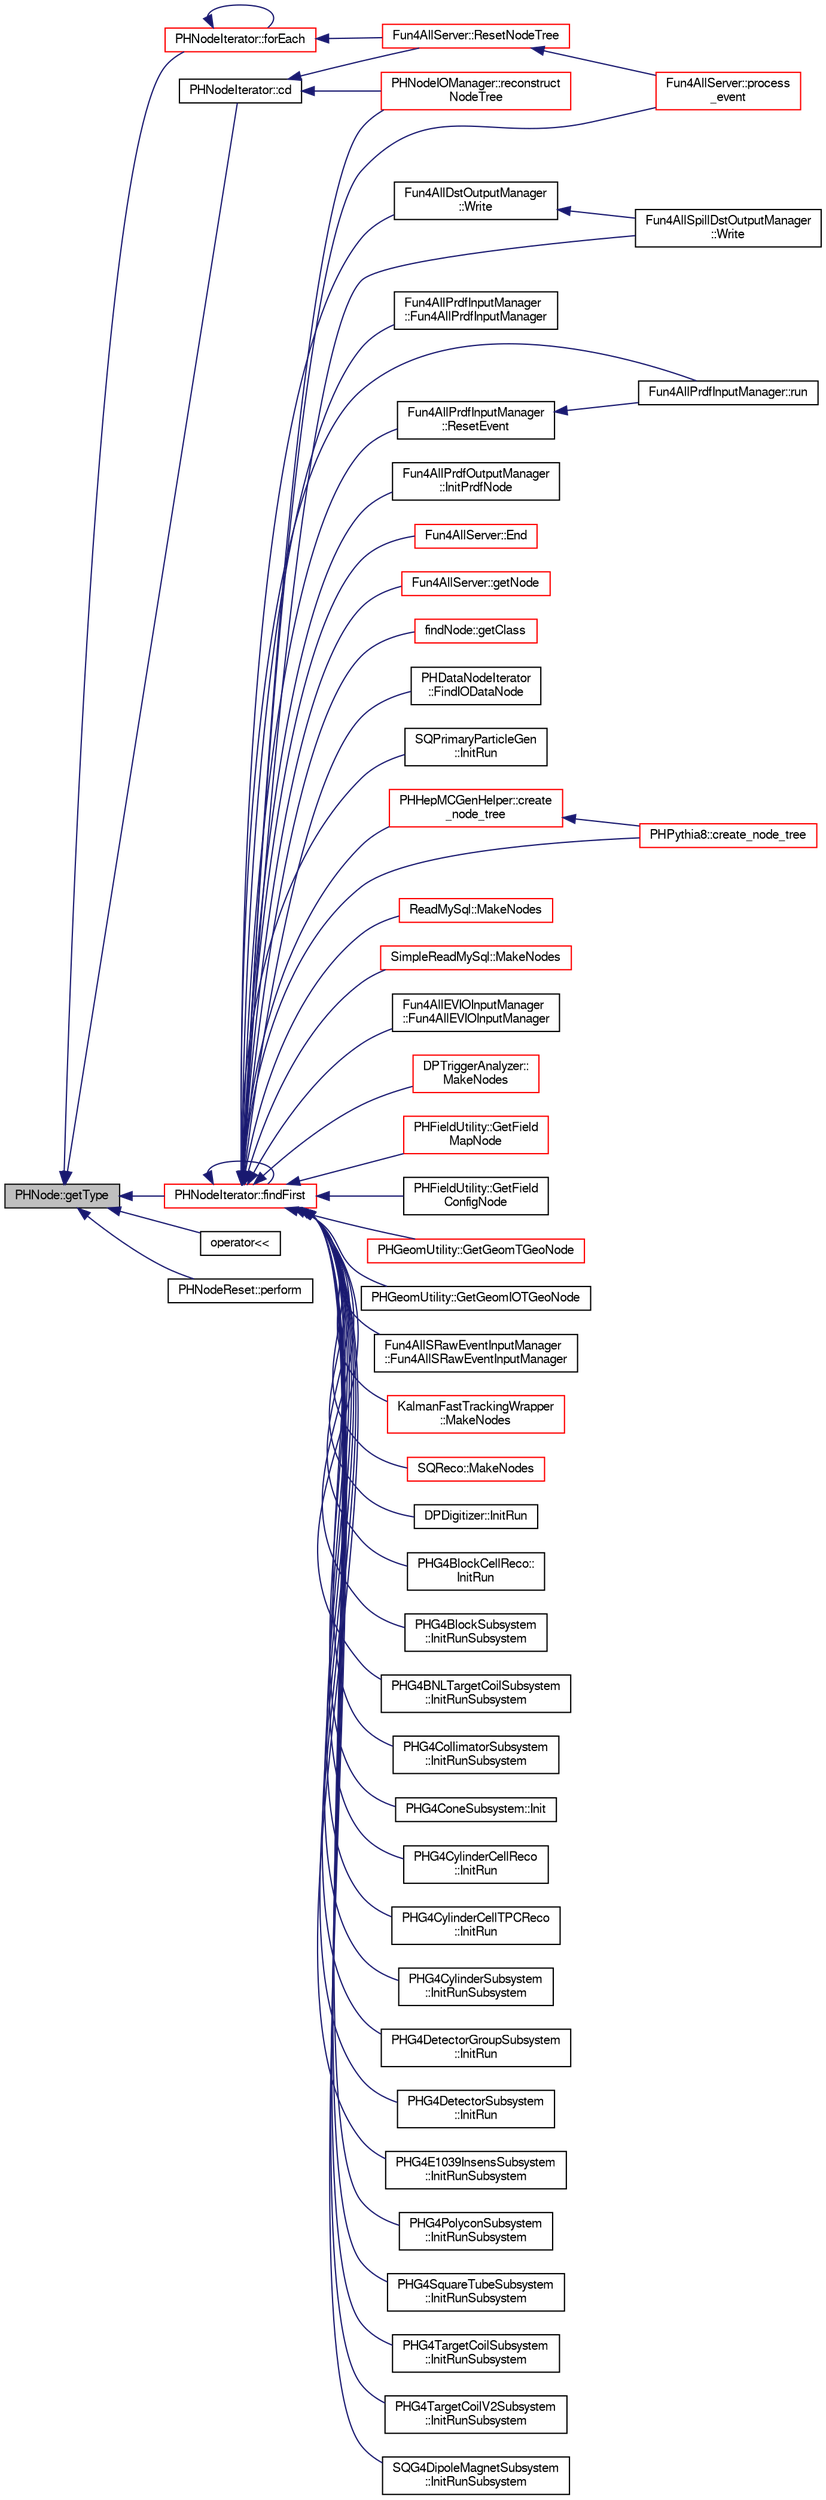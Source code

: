 digraph "PHNode::getType"
{
  bgcolor="transparent";
  edge [fontname="FreeSans",fontsize="10",labelfontname="FreeSans",labelfontsize="10"];
  node [fontname="FreeSans",fontsize="10",shape=record];
  rankdir="LR";
  Node1 [label="PHNode::getType",height=0.2,width=0.4,color="black", fillcolor="grey75", style="filled" fontcolor="black"];
  Node1 -> Node2 [dir="back",color="midnightblue",fontsize="10",style="solid",fontname="FreeSans"];
  Node2 [label="PHNodeIterator::cd",height=0.2,width=0.4,color="black",URL="$d5/d07/classPHNodeIterator.html#a4cfa0490b6522394b13723c7db38a3a6"];
  Node2 -> Node3 [dir="back",color="midnightblue",fontsize="10",style="solid",fontname="FreeSans"];
  Node3 [label="Fun4AllServer::ResetNodeTree",height=0.2,width=0.4,color="red",URL="$da/d29/classFun4AllServer.html#ab2479a9a3e45d51118e308597acd5228"];
  Node3 -> Node4 [dir="back",color="midnightblue",fontsize="10",style="solid",fontname="FreeSans"];
  Node4 [label="Fun4AllServer::process\l_event",height=0.2,width=0.4,color="red",URL="$da/d29/classFun4AllServer.html#a6a65a944dfb40966ace97d35ab1f7942"];
  Node2 -> Node5 [dir="back",color="midnightblue",fontsize="10",style="solid",fontname="FreeSans"];
  Node5 [label="PHNodeIOManager::reconstruct\lNodeTree",height=0.2,width=0.4,color="red",URL="$d7/d4d/classPHNodeIOManager.html#a3882997324989c7dd04e9f6b728af7db"];
  Node1 -> Node6 [dir="back",color="midnightblue",fontsize="10",style="solid",fontname="FreeSans"];
  Node6 [label="PHNodeIterator::findFirst",height=0.2,width=0.4,color="red",URL="$d5/d07/classPHNodeIterator.html#aea98bf8619af59b1212a94fb32106baa"];
  Node6 -> Node7 [dir="back",color="midnightblue",fontsize="10",style="solid",fontname="FreeSans"];
  Node7 [label="Fun4AllDstOutputManager\l::Write",height=0.2,width=0.4,color="black",URL="$da/daa/classFun4AllDstOutputManager.html#aa4b5b519c6db1540d03007c8c21436fc",tooltip="write starting from given node "];
  Node7 -> Node8 [dir="back",color="midnightblue",fontsize="10",style="solid",fontname="FreeSans"];
  Node8 [label="Fun4AllSpillDstOutputManager\l::Write",height=0.2,width=0.4,color="black",URL="$df/d00/classFun4AllSpillDstOutputManager.html#afc78ee607603c2c42abdecc2b2000001",tooltip="write starting from given node "];
  Node6 -> Node9 [dir="back",color="midnightblue",fontsize="10",style="solid",fontname="FreeSans"];
  Node9 [label="Fun4AllPrdfInputManager\l::Fun4AllPrdfInputManager",height=0.2,width=0.4,color="black",URL="$da/dd8/classFun4AllPrdfInputManager.html#a36fdaca3254cbb07a00af64b10488385"];
  Node6 -> Node10 [dir="back",color="midnightblue",fontsize="10",style="solid",fontname="FreeSans"];
  Node10 [label="Fun4AllPrdfInputManager::run",height=0.2,width=0.4,color="black",URL="$da/dd8/classFun4AllPrdfInputManager.html#ac3f313ef5571ce32cd40799791e2ea56"];
  Node6 -> Node11 [dir="back",color="midnightblue",fontsize="10",style="solid",fontname="FreeSans"];
  Node11 [label="Fun4AllPrdfInputManager\l::ResetEvent",height=0.2,width=0.4,color="black",URL="$da/dd8/classFun4AllPrdfInputManager.html#a4d3e00664417e9198d9fab5d4c336f97"];
  Node11 -> Node10 [dir="back",color="midnightblue",fontsize="10",style="solid",fontname="FreeSans"];
  Node6 -> Node12 [dir="back",color="midnightblue",fontsize="10",style="solid",fontname="FreeSans"];
  Node12 [label="Fun4AllPrdfOutputManager\l::InitPrdfNode",height=0.2,width=0.4,color="black",URL="$d6/dc8/classFun4AllPrdfOutputManager.html#a1d891012ff50062628d053f825426c80",tooltip="PRDF node initialization [class specific method]. "];
  Node6 -> Node4 [dir="back",color="midnightblue",fontsize="10",style="solid",fontname="FreeSans"];
  Node6 -> Node13 [dir="back",color="midnightblue",fontsize="10",style="solid",fontname="FreeSans"];
  Node13 [label="Fun4AllServer::End",height=0.2,width=0.4,color="red",URL="$da/d29/classFun4AllServer.html#ab7263450319ca1d5029209fde26a7af8"];
  Node6 -> Node14 [dir="back",color="midnightblue",fontsize="10",style="solid",fontname="FreeSans"];
  Node14 [label="Fun4AllServer::getNode",height=0.2,width=0.4,color="red",URL="$da/d29/classFun4AllServer.html#ac42fd391b795d9605811abb9394c2011"];
  Node6 -> Node15 [dir="back",color="midnightblue",fontsize="10",style="solid",fontname="FreeSans"];
  Node15 [label="findNode::getClass",height=0.2,width=0.4,color="red",URL="$da/dc3/namespacefindNode.html#af4793f47e215cb6b0d51e0a9303a4382"];
  Node6 -> Node16 [dir="back",color="midnightblue",fontsize="10",style="solid",fontname="FreeSans"];
  Node16 [label="PHDataNodeIterator\l::FindIODataNode",height=0.2,width=0.4,color="black",URL="$d7/ddf/classPHDataNodeIterator.html#ae27304781fe696bd4aec95829c076cfc"];
  Node6 -> Node5 [dir="back",color="midnightblue",fontsize="10",style="solid",fontname="FreeSans"];
  Node6 -> Node6 [dir="back",color="midnightblue",fontsize="10",style="solid",fontname="FreeSans"];
  Node6 -> Node17 [dir="back",color="midnightblue",fontsize="10",style="solid",fontname="FreeSans"];
  Node17 [label="SQPrimaryParticleGen\l::InitRun",height=0.2,width=0.4,color="black",URL="$d4/d06/classSQPrimaryParticleGen.html#a3089360fe1b2fd95de23dd28219b32f6"];
  Node6 -> Node18 [dir="back",color="midnightblue",fontsize="10",style="solid",fontname="FreeSans"];
  Node18 [label="PHHepMCGenHelper::create\l_node_tree",height=0.2,width=0.4,color="red",URL="$dd/d2a/classPHHepMCGenHelper.html#a78f26357d1f0720a4bfa89589a3c4eff",tooltip="init interface nodes "];
  Node18 -> Node19 [dir="back",color="midnightblue",fontsize="10",style="solid",fontname="FreeSans"];
  Node19 [label="PHPythia8::create_node_tree",height=0.2,width=0.4,color="red",URL="$d9/d3a/classPHPythia8.html#ac4318ac935ae3bb3fdbbafadaaeadab6"];
  Node6 -> Node19 [dir="back",color="midnightblue",fontsize="10",style="solid",fontname="FreeSans"];
  Node6 -> Node20 [dir="back",color="midnightblue",fontsize="10",style="solid",fontname="FreeSans"];
  Node20 [label="ReadMySql::MakeNodes",height=0.2,width=0.4,color="red",URL="$db/dda/classReadMySql.html#a893da68c47d48aaa94b6a6befdb4ab85"];
  Node6 -> Node21 [dir="back",color="midnightblue",fontsize="10",style="solid",fontname="FreeSans"];
  Node21 [label="SimpleReadMySql::MakeNodes",height=0.2,width=0.4,color="red",URL="$d0/d68/classSimpleReadMySql.html#a650a5f65ee1634450425061b781ec942"];
  Node6 -> Node22 [dir="back",color="midnightblue",fontsize="10",style="solid",fontname="FreeSans"];
  Node22 [label="Fun4AllEVIOInputManager\l::Fun4AllEVIOInputManager",height=0.2,width=0.4,color="black",URL="$d3/d97/classFun4AllEVIOInputManager.html#af15bc51c0267a3e6f959339b512f491e"];
  Node6 -> Node8 [dir="back",color="midnightblue",fontsize="10",style="solid",fontname="FreeSans"];
  Node6 -> Node23 [dir="back",color="midnightblue",fontsize="10",style="solid",fontname="FreeSans"];
  Node23 [label="DPTriggerAnalyzer::\lMakeNodes",height=0.2,width=0.4,color="red",URL="$d8/dda/classDPTriggerAnalyzer.html#ac60c0b9f502460d4abd538b62b548f4b"];
  Node6 -> Node24 [dir="back",color="midnightblue",fontsize="10",style="solid",fontname="FreeSans"];
  Node24 [label="PHFieldUtility::GetField\lMapNode",height=0.2,width=0.4,color="red",URL="$df/d4d/classPHFieldUtility.html#a3afdd4e878d02b30b6f2c396e52b8e48",tooltip="Get transient PHField from DST nodes. If not found, make a new one based on default_config. "];
  Node6 -> Node25 [dir="back",color="midnightblue",fontsize="10",style="solid",fontname="FreeSans"];
  Node25 [label="PHFieldUtility::GetField\lConfigNode",height=0.2,width=0.4,color="black",URL="$df/d4d/classPHFieldUtility.html#a822dcd7d1978f7a23a5f6f26b13f2468",tooltip="Get persistent PHGeomIOTGeo from DST nodes. If not found, make a new one. "];
  Node6 -> Node26 [dir="back",color="midnightblue",fontsize="10",style="solid",fontname="FreeSans"];
  Node26 [label="PHGeomUtility::GetGeomTGeoNode",height=0.2,width=0.4,color="red",URL="$d2/da1/classPHGeomUtility.html#a93ec483f3447fdefc3a471601fc8587b",tooltip="Get non-persistent PHGeomTGeo from DST nodes. If not found, make a new one. "];
  Node6 -> Node27 [dir="back",color="midnightblue",fontsize="10",style="solid",fontname="FreeSans"];
  Node27 [label="PHGeomUtility::GetGeomIOTGeoNode",height=0.2,width=0.4,color="black",URL="$d2/da1/classPHGeomUtility.html#a66cd62a2044016ba39bcb70730ef1985",tooltip="Get persistent PHGeomIOTGeo from DST nodes. If not found, make a new one. "];
  Node6 -> Node28 [dir="back",color="midnightblue",fontsize="10",style="solid",fontname="FreeSans"];
  Node28 [label="Fun4AllSRawEventInputManager\l::Fun4AllSRawEventInputManager",height=0.2,width=0.4,color="black",URL="$d5/dd4/classFun4AllSRawEventInputManager.html#a72fc8aee367810a4f5104178ab58850d"];
  Node6 -> Node29 [dir="back",color="midnightblue",fontsize="10",style="solid",fontname="FreeSans"];
  Node29 [label="KalmanFastTrackingWrapper\l::MakeNodes",height=0.2,width=0.4,color="red",URL="$d4/dff/classKalmanFastTrackingWrapper.html#a2b173121c0b43f3bcbf3657eba6aa4ea"];
  Node6 -> Node30 [dir="back",color="midnightblue",fontsize="10",style="solid",fontname="FreeSans"];
  Node30 [label="SQReco::MakeNodes",height=0.2,width=0.4,color="red",URL="$df/df2/classSQReco.html#a6606fc7b992f65ded141311b0db3f109"];
  Node6 -> Node31 [dir="back",color="midnightblue",fontsize="10",style="solid",fontname="FreeSans"];
  Node31 [label="DPDigitizer::InitRun",height=0.2,width=0.4,color="black",URL="$d6/d98/classDPDigitizer.html#aaa9b879580c9f14c1f86f02ddef20417",tooltip="module initialization "];
  Node6 -> Node32 [dir="back",color="midnightblue",fontsize="10",style="solid",fontname="FreeSans"];
  Node32 [label="PHG4BlockCellReco::\lInitRun",height=0.2,width=0.4,color="black",URL="$df/d5e/classPHG4BlockCellReco.html#aa62bbe31407e5e4c80f541dbd5c18aa4",tooltip="module initialization "];
  Node6 -> Node33 [dir="back",color="midnightblue",fontsize="10",style="solid",fontname="FreeSans"];
  Node33 [label="PHG4BlockSubsystem\l::InitRunSubsystem",height=0.2,width=0.4,color="black",URL="$df/d14/classPHG4BlockSubsystem.html#ac0d173351f388609274a5105753746c3",tooltip="InitRunSubsystem. "];
  Node6 -> Node34 [dir="back",color="midnightblue",fontsize="10",style="solid",fontname="FreeSans"];
  Node34 [label="PHG4BNLTargetCoilSubsystem\l::InitRunSubsystem",height=0.2,width=0.4,color="black",URL="$d9/df7/classPHG4BNLTargetCoilSubsystem.html#a51eacfee4ecd504d8a424baa292de510",tooltip="init runwise stuff "];
  Node6 -> Node35 [dir="back",color="midnightblue",fontsize="10",style="solid",fontname="FreeSans"];
  Node35 [label="PHG4CollimatorSubsystem\l::InitRunSubsystem",height=0.2,width=0.4,color="black",URL="$de/d78/classPHG4CollimatorSubsystem.html#a92f9e8f0d2891f34d9a638a76577a6b2",tooltip="InitRunSubsystem. "];
  Node6 -> Node36 [dir="back",color="midnightblue",fontsize="10",style="solid",fontname="FreeSans"];
  Node36 [label="PHG4ConeSubsystem::Init",height=0.2,width=0.4,color="black",URL="$d8/d6e/classPHG4ConeSubsystem.html#ad28af91002a876e0061806c3c73e4cd1",tooltip="init "];
  Node6 -> Node37 [dir="back",color="midnightblue",fontsize="10",style="solid",fontname="FreeSans"];
  Node37 [label="PHG4CylinderCellReco\l::InitRun",height=0.2,width=0.4,color="black",URL="$d5/dd0/classPHG4CylinderCellReco.html#ada869396a39d11561fcbb85572446310",tooltip="module initialization "];
  Node6 -> Node38 [dir="back",color="midnightblue",fontsize="10",style="solid",fontname="FreeSans"];
  Node38 [label="PHG4CylinderCellTPCReco\l::InitRun",height=0.2,width=0.4,color="black",URL="$dc/d94/classPHG4CylinderCellTPCReco.html#a36f8dae72fae5f5d6e17b06fcec0b463"];
  Node6 -> Node39 [dir="back",color="midnightblue",fontsize="10",style="solid",fontname="FreeSans"];
  Node39 [label="PHG4CylinderSubsystem\l::InitRunSubsystem",height=0.2,width=0.4,color="black",URL="$db/dc5/classPHG4CylinderSubsystem.html#a034cd0c643ec03070dcaf5f3bae175e0",tooltip="init runwise stuff "];
  Node6 -> Node40 [dir="back",color="midnightblue",fontsize="10",style="solid",fontname="FreeSans"];
  Node40 [label="PHG4DetectorGroupSubsystem\l::InitRun",height=0.2,width=0.4,color="black",URL="$d7/d7f/classPHG4DetectorGroupSubsystem.html#a9c1bbc352e506b9b598fcd4d34ea279e"];
  Node6 -> Node41 [dir="back",color="midnightblue",fontsize="10",style="solid",fontname="FreeSans"];
  Node41 [label="PHG4DetectorSubsystem\l::InitRun",height=0.2,width=0.4,color="black",URL="$d5/d29/classPHG4DetectorSubsystem.html#a3c2ac5dc436f84e09140b6e2a1be8ff9"];
  Node6 -> Node42 [dir="back",color="midnightblue",fontsize="10",style="solid",fontname="FreeSans"];
  Node42 [label="PHG4E1039InsensSubsystem\l::InitRunSubsystem",height=0.2,width=0.4,color="black",URL="$d9/d43/classPHG4E1039InsensSubsystem.html#a5b33838350511d45e3d69556ae38d3c4",tooltip="InitRunSubsystem. "];
  Node6 -> Node43 [dir="back",color="midnightblue",fontsize="10",style="solid",fontname="FreeSans"];
  Node43 [label="PHG4PolyconSubsystem\l::InitRunSubsystem",height=0.2,width=0.4,color="black",URL="$d6/d12/classPHG4PolyconSubsystem.html#aaeebd3d4f0dc15785098c0dcb44b6740",tooltip="init runwise stuff "];
  Node6 -> Node44 [dir="back",color="midnightblue",fontsize="10",style="solid",fontname="FreeSans"];
  Node44 [label="PHG4SquareTubeSubsystem\l::InitRunSubsystem",height=0.2,width=0.4,color="black",URL="$d4/d2d/classPHG4SquareTubeSubsystem.html#a5b92b85e8435b833679496938bc6c4d8",tooltip="InitRunSubsystem. "];
  Node6 -> Node45 [dir="back",color="midnightblue",fontsize="10",style="solid",fontname="FreeSans"];
  Node45 [label="PHG4TargetCoilSubsystem\l::InitRunSubsystem",height=0.2,width=0.4,color="black",URL="$d8/d86/classPHG4TargetCoilSubsystem.html#ab2523afc854bd0070f5de6bd2448664e",tooltip="init runwise stuff "];
  Node6 -> Node46 [dir="back",color="midnightblue",fontsize="10",style="solid",fontname="FreeSans"];
  Node46 [label="PHG4TargetCoilV2Subsystem\l::InitRunSubsystem",height=0.2,width=0.4,color="black",URL="$db/ddf/classPHG4TargetCoilV2Subsystem.html#a90105993fc507bc86e1605a1ea0f5b28",tooltip="init runwise stuff "];
  Node6 -> Node47 [dir="back",color="midnightblue",fontsize="10",style="solid",fontname="FreeSans"];
  Node47 [label="SQG4DipoleMagnetSubsystem\l::InitRunSubsystem",height=0.2,width=0.4,color="black",URL="$dc/d3f/classSQG4DipoleMagnetSubsystem.html#ad00f117a06a70051c1fa87e9f45661f4",tooltip="InitRunSubsystem. "];
  Node1 -> Node48 [dir="back",color="midnightblue",fontsize="10",style="solid",fontname="FreeSans"];
  Node48 [label="PHNodeIterator::forEach",height=0.2,width=0.4,color="red",URL="$d5/d07/classPHNodeIterator.html#afeaefab44bf0ab15a439926205924f19"];
  Node48 -> Node3 [dir="back",color="midnightblue",fontsize="10",style="solid",fontname="FreeSans"];
  Node48 -> Node48 [dir="back",color="midnightblue",fontsize="10",style="solid",fontname="FreeSans"];
  Node1 -> Node49 [dir="back",color="midnightblue",fontsize="10",style="solid",fontname="FreeSans"];
  Node49 [label="operator\<\<",height=0.2,width=0.4,color="black",URL="$d3/d62/PHNode_8h.html#aa3bad2a458c976e7f0ac256ffa858496"];
  Node1 -> Node50 [dir="back",color="midnightblue",fontsize="10",style="solid",fontname="FreeSans"];
  Node50 [label="PHNodeReset::perform",height=0.2,width=0.4,color="black",URL="$d1/d1b/classPHNodeReset.html#a3ebec31e2e9e4eb7e961df219e6fa49d"];
}
